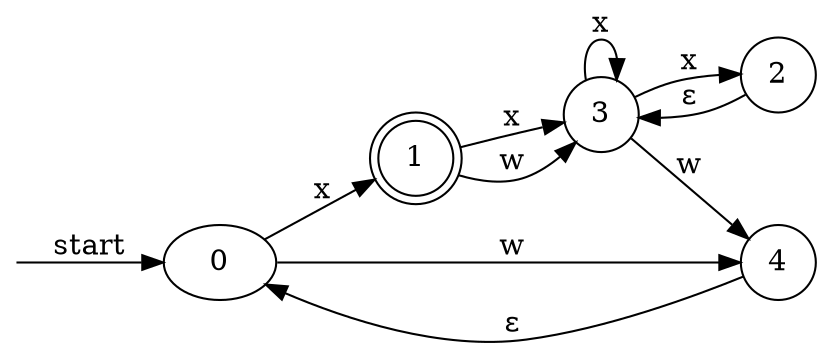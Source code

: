 digraph enfa {
    rankdir = LR;
    __start [style = invis, shape = point];
    __start -> "0" [ label = "start" ];
    node [shape = doublecircle]; "1"
    node [shape = circle];
    "2" -> "3" [ label = "&epsilon;" ];
    "1" -> "3" [ label = "x" ];
    "4" -> "0" [ label = "&epsilon;" ];
    "3" -> "2" [ label = "x" ];
    "3" -> "3" [ label = "x" ];
    "0" -> "1" [ label = "x" ];
    "1" -> "3" [ label = "w" ];
    "3" -> "4" [ label = "w" ];
    "0" -> "4" [ label = "w" ];
}

